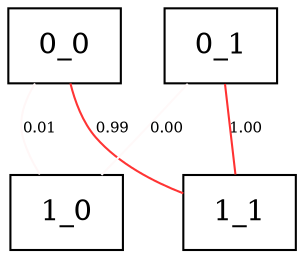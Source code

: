 graph "Module Graph Weights" {
	node [shape=box]
	"1_0"
	"1_1"
	"0_0" -- "1_0" [label=0.01 color="#FFF7F7" contraint=false fontsize=7 labelfloat=false]
	"0_0" -- "1_1" [label=0.99 color="#FF3434" contraint=false fontsize=7 labelfloat=false]
	"0_1" -- "1_0" [label=0.00 color="#FFF9F9" contraint=false fontsize=7 labelfloat=false]
	"0_1" -- "1_1" [label=1.00 color="#FF3232" contraint=false fontsize=7 labelfloat=false]
	fontsize=16
}
